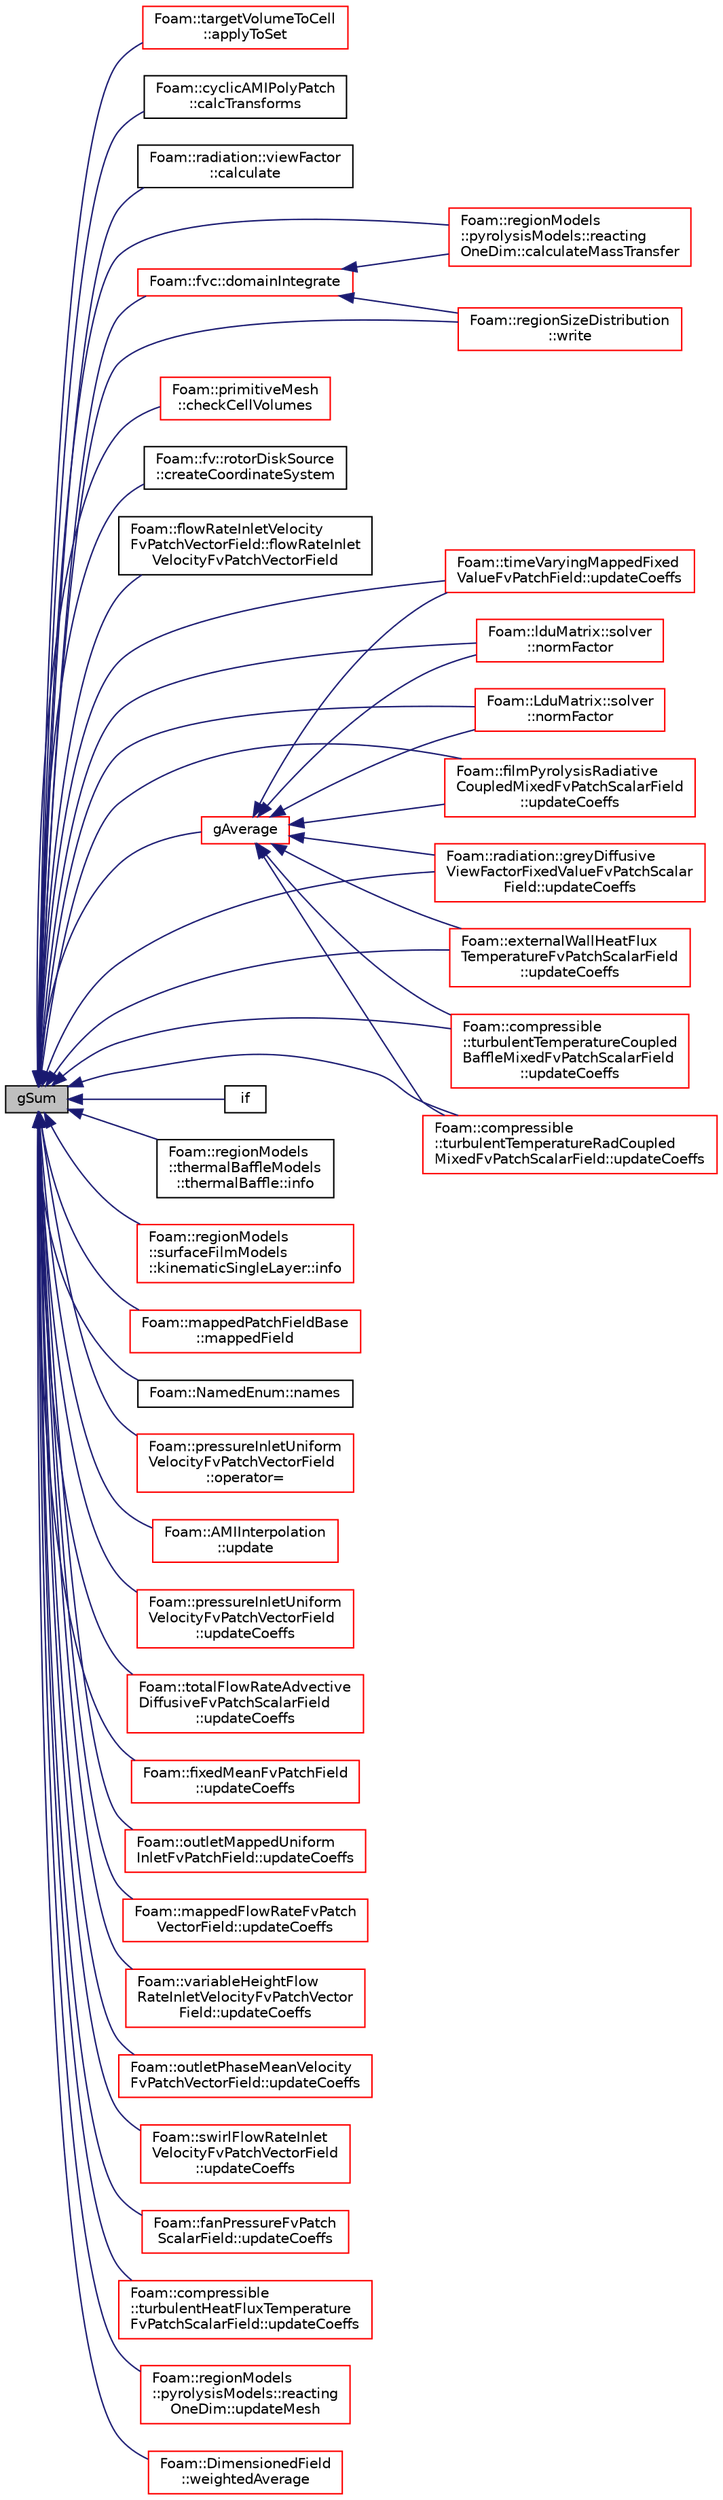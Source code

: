 digraph "gSum"
{
  bgcolor="transparent";
  edge [fontname="Helvetica",fontsize="10",labelfontname="Helvetica",labelfontsize="10"];
  node [fontname="Helvetica",fontsize="10",shape=record];
  rankdir="LR";
  Node1 [label="gSum",height=0.2,width=0.4,color="black", fillcolor="grey75", style="filled", fontcolor="black"];
  Node1 -> Node2 [dir="back",color="midnightblue",fontsize="10",style="solid",fontname="Helvetica"];
  Node2 [label="Foam::targetVolumeToCell\l::applyToSet",height=0.2,width=0.4,color="red",URL="$a02570.html#a9209c8f0dadc97abefaea99f168a85ae"];
  Node1 -> Node3 [dir="back",color="midnightblue",fontsize="10",style="solid",fontname="Helvetica"];
  Node3 [label="Foam::cyclicAMIPolyPatch\l::calcTransforms",height=0.2,width=0.4,color="black",URL="$a00475.html#afb48497736bbafb1fbb000cd218d1779",tooltip="Recalculate the transformation tensors. "];
  Node1 -> Node4 [dir="back",color="midnightblue",fontsize="10",style="solid",fontname="Helvetica"];
  Node4 [label="Foam::radiation::viewFactor\l::calculate",height=0.2,width=0.4,color="black",URL="$a02817.html#afe1d8348c24e6589bc7c0b3f689316a7",tooltip="Solve system of equation(s) "];
  Node1 -> Node5 [dir="back",color="midnightblue",fontsize="10",style="solid",fontname="Helvetica"];
  Node5 [label="Foam::regionModels\l::pyrolysisModels::reacting\lOneDim::calculateMassTransfer",height=0.2,width=0.4,color="red",URL="$a02095.html#aebd682c7a3b4af9a49c23c154d966dde",tooltip="Mass check. "];
  Node1 -> Node6 [dir="back",color="midnightblue",fontsize="10",style="solid",fontname="Helvetica"];
  Node6 [label="Foam::primitiveMesh\l::checkCellVolumes",height=0.2,width=0.4,color="red",URL="$a01973.html#a6da7e27df1cc7080e880ad5a7d5c4d17",tooltip="Check for negative cell volumes. "];
  Node1 -> Node7 [dir="back",color="midnightblue",fontsize="10",style="solid",fontname="Helvetica"];
  Node7 [label="Foam::fv::rotorDiskSource\l::createCoordinateSystem",height=0.2,width=0.4,color="black",URL="$a02225.html#a8b15ea5f84e4d867bfb3f7543065f67a",tooltip="Create the co-ordinate system. "];
  Node1 -> Node8 [dir="back",color="midnightblue",fontsize="10",style="solid",fontname="Helvetica"];
  Node8 [label="Foam::fvc::domainIntegrate",height=0.2,width=0.4,color="red",URL="$a10792.html#a97e6958677a3a619ece7528613725d84"];
  Node8 -> Node9 [dir="back",color="midnightblue",fontsize="10",style="solid",fontname="Helvetica"];
  Node9 [label="Foam::regionSizeDistribution\l::write",height=0.2,width=0.4,color="red",URL="$a02148.html#aac759501cf6c7895a70eecbef0226ae1",tooltip="Calculate the regionSizeDistribution and write. "];
  Node8 -> Node5 [dir="back",color="midnightblue",fontsize="10",style="solid",fontname="Helvetica"];
  Node1 -> Node10 [dir="back",color="midnightblue",fontsize="10",style="solid",fontname="Helvetica"];
  Node10 [label="Foam::flowRateInletVelocity\lFvPatchVectorField::flowRateInlet\lVelocityFvPatchVectorField",height=0.2,width=0.4,color="black",URL="$a00844.html#a8afdf558fe6ea996006871356b6c05e6",tooltip="Construct as copy setting internal field reference. "];
  Node1 -> Node11 [dir="back",color="midnightblue",fontsize="10",style="solid",fontname="Helvetica"];
  Node11 [label="gAverage",height=0.2,width=0.4,color="red",URL="$a10758.html#ab45e56189711a2e5cdd381a0e2b6cc5c"];
  Node11 -> Node12 [dir="back",color="midnightblue",fontsize="10",style="solid",fontname="Helvetica"];
  Node12 [label="Foam::timeVaryingMappedFixed\lValueFvPatchField::updateCoeffs",height=0.2,width=0.4,color="red",URL="$a02628.html#a7e24eafac629d3733181cd942d4c902f",tooltip="Update the coefficients associated with the patch field. "];
  Node11 -> Node13 [dir="back",color="midnightblue",fontsize="10",style="solid",fontname="Helvetica"];
  Node13 [label="Foam::lduMatrix::solver\l::normFactor",height=0.2,width=0.4,color="red",URL="$a02389.html#ad41d3f7a2da82048383005caa1e37d49",tooltip="Return the matrix norm used to normalise the residual for the. "];
  Node11 -> Node14 [dir="back",color="midnightblue",fontsize="10",style="solid",fontname="Helvetica"];
  Node14 [label="Foam::LduMatrix::solver\l::normFactor",height=0.2,width=0.4,color="red",URL="$a02390.html#a0e93bb3b7b4d2396eb15278901a3cb2e",tooltip="Return the matrix norm used to normalise the residual for the. "];
  Node11 -> Node15 [dir="back",color="midnightblue",fontsize="10",style="solid",fontname="Helvetica"];
  Node15 [label="Foam::filmPyrolysisRadiative\lCoupledMixedFvPatchScalarField\l::updateCoeffs",height=0.2,width=0.4,color="red",URL="$a00784.html#a7e24eafac629d3733181cd942d4c902f",tooltip="Update the coefficients associated with the patch field. "];
  Node11 -> Node16 [dir="back",color="midnightblue",fontsize="10",style="solid",fontname="Helvetica"];
  Node16 [label="Foam::radiation::greyDiffusive\lViewFactorFixedValueFvPatchScalar\lField::updateCoeffs",height=0.2,width=0.4,color="red",URL="$a00957.html#a7e24eafac629d3733181cd942d4c902f",tooltip="Update the coefficients associated with the patch field. "];
  Node11 -> Node17 [dir="back",color="midnightblue",fontsize="10",style="solid",fontname="Helvetica"];
  Node17 [label="Foam::externalWallHeatFlux\lTemperatureFvPatchScalarField\l::updateCoeffs",height=0.2,width=0.4,color="red",URL="$a00710.html#a7e24eafac629d3733181cd942d4c902f",tooltip="Update the coefficients associated with the patch field. "];
  Node11 -> Node18 [dir="back",color="midnightblue",fontsize="10",style="solid",fontname="Helvetica"];
  Node18 [label="Foam::compressible\l::turbulentTemperatureCoupled\lBaffleMixedFvPatchScalarField\l::updateCoeffs",height=0.2,width=0.4,color="red",URL="$a02719.html#a7e24eafac629d3733181cd942d4c902f",tooltip="Update the coefficients associated with the patch field. "];
  Node11 -> Node19 [dir="back",color="midnightblue",fontsize="10",style="solid",fontname="Helvetica"];
  Node19 [label="Foam::compressible\l::turbulentTemperatureRadCoupled\lMixedFvPatchScalarField::updateCoeffs",height=0.2,width=0.4,color="red",URL="$a02720.html#a7e24eafac629d3733181cd942d4c902f",tooltip="Update the coefficients associated with the patch field. "];
  Node1 -> Node20 [dir="back",color="midnightblue",fontsize="10",style="solid",fontname="Helvetica"];
  Node20 [label="if",height=0.2,width=0.4,color="black",URL="$a03089.html#a7249a5be96007daaf6a7fea1b25c3adc"];
  Node1 -> Node21 [dir="back",color="midnightblue",fontsize="10",style="solid",fontname="Helvetica"];
  Node21 [label="Foam::regionModels\l::thermalBaffleModels\l::thermalBaffle::info",height=0.2,width=0.4,color="black",URL="$a02589.html#ac1b66fe77173de9e5e8542b2823d6071",tooltip="Provide some feedback. "];
  Node1 -> Node22 [dir="back",color="midnightblue",fontsize="10",style="solid",fontname="Helvetica"];
  Node22 [label="Foam::regionModels\l::surfaceFilmModels\l::kinematicSingleLayer::info",height=0.2,width=0.4,color="red",URL="$a01239.html#ac1b66fe77173de9e5e8542b2823d6071",tooltip="Provide some feedback. "];
  Node1 -> Node23 [dir="back",color="midnightblue",fontsize="10",style="solid",fontname="Helvetica"];
  Node23 [label="Foam::mappedPatchFieldBase\l::mappedField",height=0.2,width=0.4,color="red",URL="$a01424.html#af85b5ce63e4be45def690103f387de9a",tooltip="Map sampleField onto *this patch. "];
  Node1 -> Node24 [dir="back",color="midnightblue",fontsize="10",style="solid",fontname="Helvetica"];
  Node24 [label="Foam::NamedEnum::names",height=0.2,width=0.4,color="black",URL="$a01572.html#a7350da3a0edd92cd11e6c479c9967dc8"];
  Node1 -> Node14 [dir="back",color="midnightblue",fontsize="10",style="solid",fontname="Helvetica"];
  Node1 -> Node13 [dir="back",color="midnightblue",fontsize="10",style="solid",fontname="Helvetica"];
  Node1 -> Node25 [dir="back",color="midnightblue",fontsize="10",style="solid",fontname="Helvetica"];
  Node25 [label="Foam::pressureInletUniform\lVelocityFvPatchVectorField\l::operator=",height=0.2,width=0.4,color="red",URL="$a01964.html#ac6e6d24b5f1a53d97efd5c64cfe58ace"];
  Node1 -> Node26 [dir="back",color="midnightblue",fontsize="10",style="solid",fontname="Helvetica"];
  Node26 [label="Foam::AMIInterpolation\l::update",height=0.2,width=0.4,color="red",URL="$a00048.html#a92b6850defc60d6e032247c9bfe8d9bf",tooltip="Update addressing and weights. "];
  Node1 -> Node27 [dir="back",color="midnightblue",fontsize="10",style="solid",fontname="Helvetica"];
  Node27 [label="Foam::pressureInletUniform\lVelocityFvPatchVectorField\l::updateCoeffs",height=0.2,width=0.4,color="red",URL="$a01964.html#a7e24eafac629d3733181cd942d4c902f",tooltip="Update the coefficients associated with the patch field. "];
  Node1 -> Node28 [dir="back",color="midnightblue",fontsize="10",style="solid",fontname="Helvetica"];
  Node28 [label="Foam::totalFlowRateAdvective\lDiffusiveFvPatchScalarField\l::updateCoeffs",height=0.2,width=0.4,color="red",URL="$a02651.html#a7e24eafac629d3733181cd942d4c902f",tooltip="Update the coefficients associated with the patch field. "];
  Node1 -> Node29 [dir="back",color="midnightblue",fontsize="10",style="solid",fontname="Helvetica"];
  Node29 [label="Foam::fixedMeanFvPatchField\l::updateCoeffs",height=0.2,width=0.4,color="red",URL="$a00826.html#a7e24eafac629d3733181cd942d4c902f",tooltip="Update the coefficients associated with the patch field. "];
  Node1 -> Node30 [dir="back",color="midnightblue",fontsize="10",style="solid",fontname="Helvetica"];
  Node30 [label="Foam::outletMappedUniform\lInletFvPatchField::updateCoeffs",height=0.2,width=0.4,color="red",URL="$a01755.html#a7e24eafac629d3733181cd942d4c902f",tooltip="Update the coefficients associated with the patch field. "];
  Node1 -> Node31 [dir="back",color="midnightblue",fontsize="10",style="solid",fontname="Helvetica"];
  Node31 [label="Foam::mappedFlowRateFvPatch\lVectorField::updateCoeffs",height=0.2,width=0.4,color="red",URL="$a01421.html#a7e24eafac629d3733181cd942d4c902f",tooltip="Update the coefficients associated with the patch field. "];
  Node1 -> Node32 [dir="back",color="midnightblue",fontsize="10",style="solid",fontname="Helvetica"];
  Node32 [label="Foam::variableHeightFlow\lRateInletVelocityFvPatchVector\lField::updateCoeffs",height=0.2,width=0.4,color="red",URL="$a02804.html#a7e24eafac629d3733181cd942d4c902f",tooltip="Update the coefficients associated with the patch field. "];
  Node1 -> Node16 [dir="back",color="midnightblue",fontsize="10",style="solid",fontname="Helvetica"];
  Node1 -> Node33 [dir="back",color="midnightblue",fontsize="10",style="solid",fontname="Helvetica"];
  Node33 [label="Foam::outletPhaseMeanVelocity\lFvPatchVectorField::updateCoeffs",height=0.2,width=0.4,color="red",URL="$a01756.html#a7e24eafac629d3733181cd942d4c902f",tooltip="Update the coefficients associated with the patch field. "];
  Node1 -> Node34 [dir="back",color="midnightblue",fontsize="10",style="solid",fontname="Helvetica"];
  Node34 [label="Foam::swirlFlowRateInlet\lVelocityFvPatchVectorField\l::updateCoeffs",height=0.2,width=0.4,color="red",URL="$a02526.html#a7e24eafac629d3733181cd942d4c902f",tooltip="Update the coefficients associated with the patch field. "];
  Node1 -> Node35 [dir="back",color="midnightblue",fontsize="10",style="solid",fontname="Helvetica"];
  Node35 [label="Foam::fanPressureFvPatch\lScalarField::updateCoeffs",height=0.2,width=0.4,color="red",URL="$a00749.html#a7e24eafac629d3733181cd942d4c902f",tooltip="Update the coefficients associated with the patch field. "];
  Node1 -> Node15 [dir="back",color="midnightblue",fontsize="10",style="solid",fontname="Helvetica"];
  Node1 -> Node18 [dir="back",color="midnightblue",fontsize="10",style="solid",fontname="Helvetica"];
  Node1 -> Node19 [dir="back",color="midnightblue",fontsize="10",style="solid",fontname="Helvetica"];
  Node1 -> Node36 [dir="back",color="midnightblue",fontsize="10",style="solid",fontname="Helvetica"];
  Node36 [label="Foam::compressible\l::turbulentHeatFluxTemperature\lFvPatchScalarField::updateCoeffs",height=0.2,width=0.4,color="red",URL="$a02712.html#a7e24eafac629d3733181cd942d4c902f",tooltip="Update the coefficients associated with the patch field. "];
  Node1 -> Node12 [dir="back",color="midnightblue",fontsize="10",style="solid",fontname="Helvetica"];
  Node1 -> Node17 [dir="back",color="midnightblue",fontsize="10",style="solid",fontname="Helvetica"];
  Node1 -> Node37 [dir="back",color="midnightblue",fontsize="10",style="solid",fontname="Helvetica"];
  Node37 [label="Foam::regionModels\l::pyrolysisModels::reacting\lOneDim::updateMesh",height=0.2,width=0.4,color="red",URL="$a02095.html#a952670312514ffa01609add0cd7292dd",tooltip="Update/move mesh based on change in mass. "];
  Node1 -> Node38 [dir="back",color="midnightblue",fontsize="10",style="solid",fontname="Helvetica"];
  Node38 [label="Foam::DimensionedField\l::weightedAverage",height=0.2,width=0.4,color="red",URL="$a00533.html#aee7f8f67c8ebd2d75ba78d42df9c1c85",tooltip="Calculate and return weighted average. "];
  Node1 -> Node9 [dir="back",color="midnightblue",fontsize="10",style="solid",fontname="Helvetica"];
}
